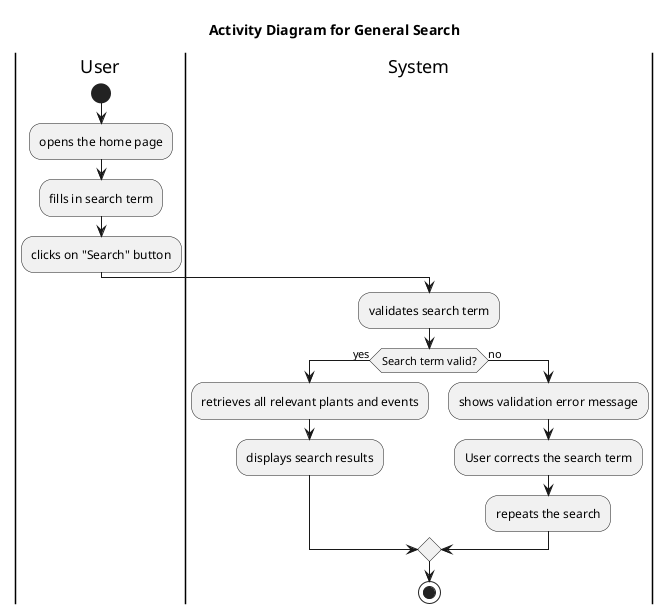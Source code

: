 @startuml Activity Diagram for General Search
title Activity Diagram for General Search

|User|
start
:opens the home page;
:fills in search term;
:clicks on "Search" button;

|System|
:validates search term;
if (Search term valid?) then (yes)
    :retrieves all relevant plants and events;
    :displays search results;
else (no)
    :shows validation error message;
    :User corrects the search term;
    :repeats the search;
endif

stop
@enduml
